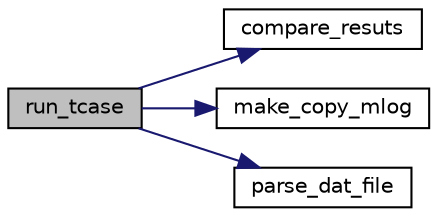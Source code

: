 digraph "run_tcase"
{
 // LATEX_PDF_SIZE
  edge [fontname="Helvetica",fontsize="10",labelfontname="Helvetica",labelfontsize="10"];
  node [fontname="Helvetica",fontsize="10",shape=record];
  rankdir="LR";
  Node1 [label="run_tcase",height=0.2,width=0.4,color="black", fillcolor="grey75", style="filled", fontcolor="black",tooltip=" "];
  Node1 -> Node2 [color="midnightblue",fontsize="10",style="solid",fontname="Helvetica"];
  Node2 [label="compare_resuts",height=0.2,width=0.4,color="black", fillcolor="white", style="filled",URL="$namespacemaster.html#a132d8e8f29b5cec353381f127ad4c4ae",tooltip=" "];
  Node1 -> Node3 [color="midnightblue",fontsize="10",style="solid",fontname="Helvetica"];
  Node3 [label="make_copy_mlog",height=0.2,width=0.4,color="black", fillcolor="white", style="filled",URL="$namespacemaster.html#a2730ffb83f627670caa12f7595551151",tooltip=" "];
  Node1 -> Node4 [color="midnightblue",fontsize="10",style="solid",fontname="Helvetica"];
  Node4 [label="parse_dat_file",height=0.2,width=0.4,color="black", fillcolor="white", style="filled",URL="$namespacemaster.html#a29041cda44c83caed56c5693ae62c878",tooltip=" "];
}
